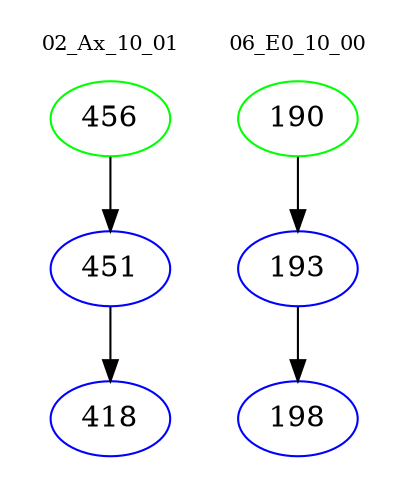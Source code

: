 digraph{
subgraph cluster_0 {
color = white
label = "02_Ax_10_01";
fontsize=10;
T0_456 [label="456", color="green"]
T0_456 -> T0_451 [color="black"]
T0_451 [label="451", color="blue"]
T0_451 -> T0_418 [color="black"]
T0_418 [label="418", color="blue"]
}
subgraph cluster_1 {
color = white
label = "06_E0_10_00";
fontsize=10;
T1_190 [label="190", color="green"]
T1_190 -> T1_193 [color="black"]
T1_193 [label="193", color="blue"]
T1_193 -> T1_198 [color="black"]
T1_198 [label="198", color="blue"]
}
}
